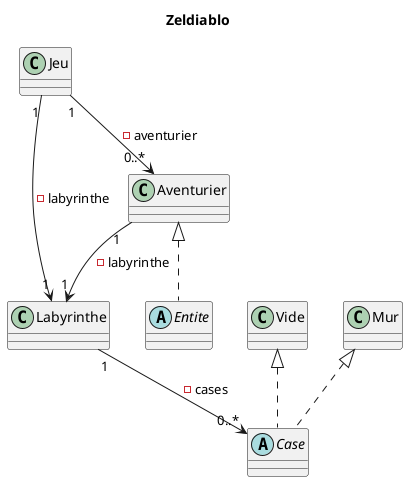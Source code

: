 @startuml 
title Zeldiablo


class Jeu {

}

class Labyrinthe {

}

abstract Case {

}

class Vide {

}

class Mur {

}

abstract Entite {

}

class Aventurier {

}

Jeu "1" --> "1" Labyrinthe : -labyrinthe
Labyrinthe "1" --> "0..*" Case : -cases
Jeu "1" --> "0..*" Aventurier : -aventurier
Aventurier "1" --> "1" Labyrinthe : -labyrinthe

Vide <|.. Case
Mur <|.. Case
Aventurier <|.. Entite

@enduml